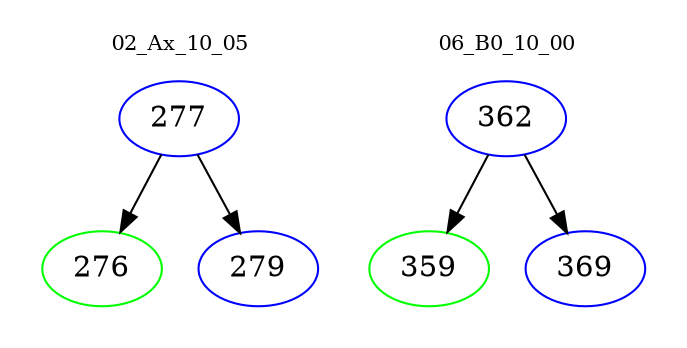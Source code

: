 digraph{
subgraph cluster_0 {
color = white
label = "02_Ax_10_05";
fontsize=10;
T0_277 [label="277", color="blue"]
T0_277 -> T0_276 [color="black"]
T0_276 [label="276", color="green"]
T0_277 -> T0_279 [color="black"]
T0_279 [label="279", color="blue"]
}
subgraph cluster_1 {
color = white
label = "06_B0_10_00";
fontsize=10;
T1_362 [label="362", color="blue"]
T1_362 -> T1_359 [color="black"]
T1_359 [label="359", color="green"]
T1_362 -> T1_369 [color="black"]
T1_369 [label="369", color="blue"]
}
}
